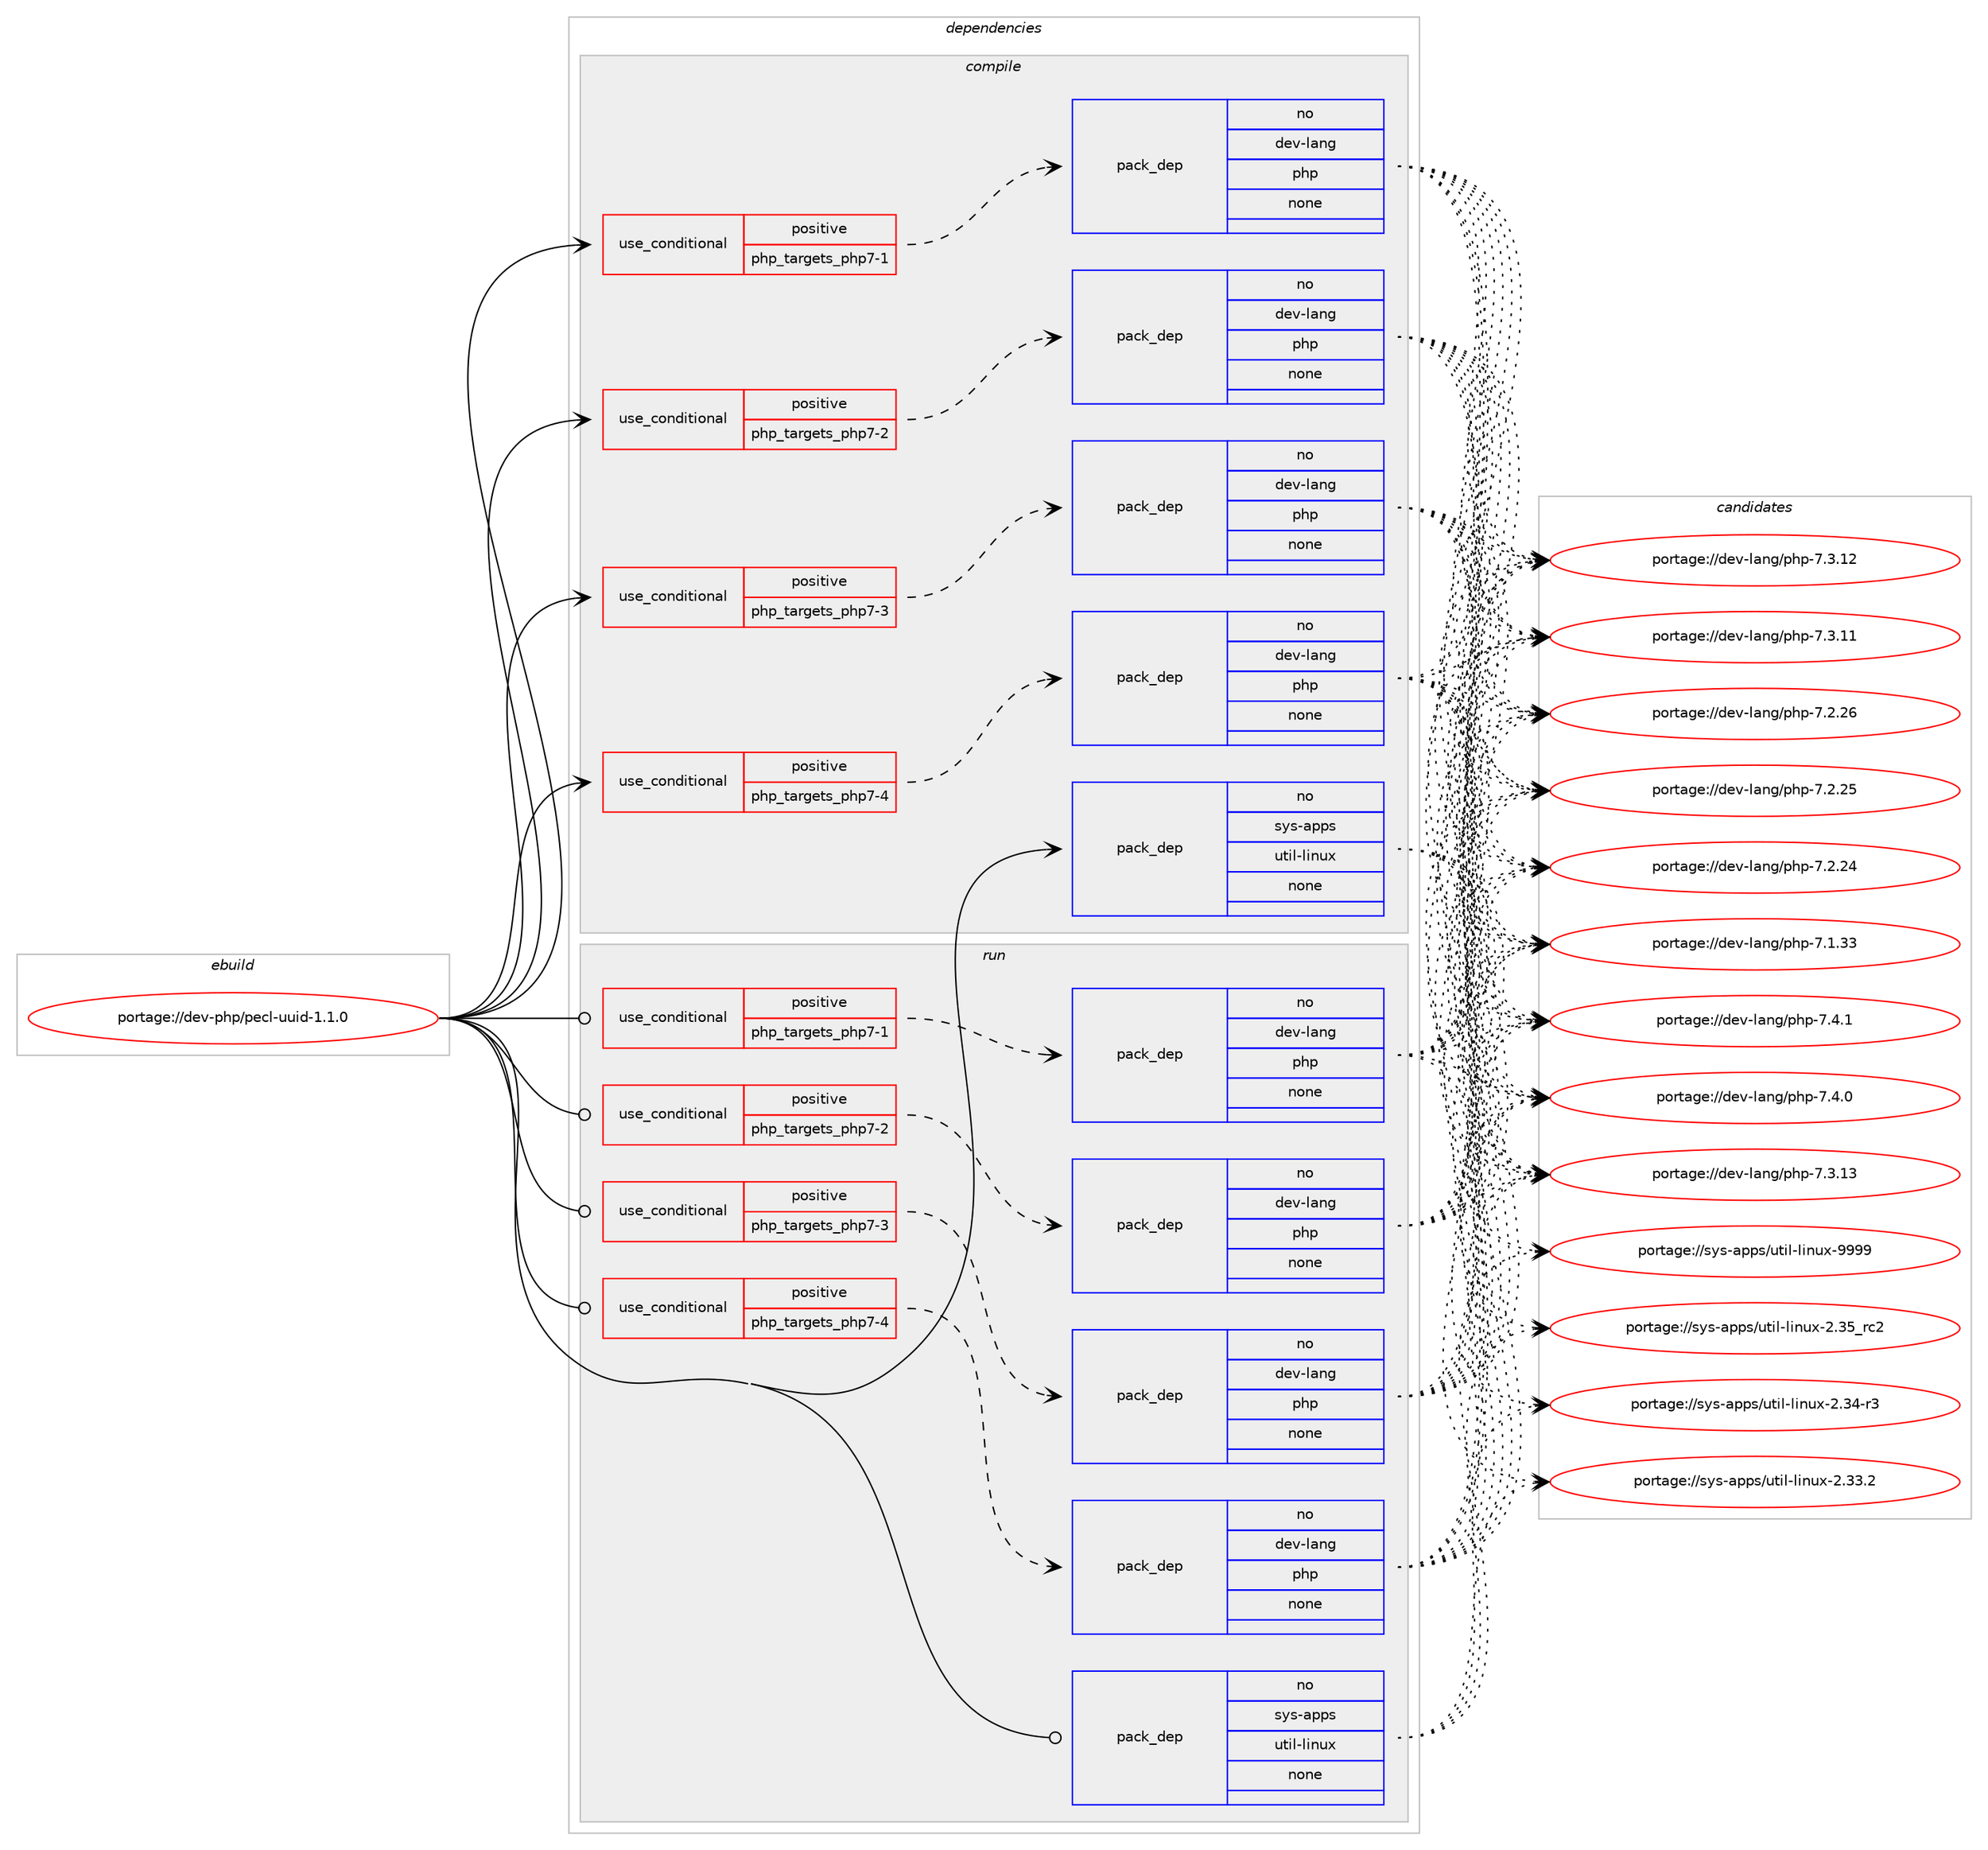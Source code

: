 digraph prolog {

# *************
# Graph options
# *************

newrank=true;
concentrate=true;
compound=true;
graph [rankdir=LR,fontname=Helvetica,fontsize=10,ranksep=1.5];#, ranksep=2.5, nodesep=0.2];
edge  [arrowhead=vee];
node  [fontname=Helvetica,fontsize=10];

# **********
# The ebuild
# **********

subgraph cluster_leftcol {
color=gray;
label=<<i>ebuild</i>>;
id [label="portage://dev-php/pecl-uuid-1.1.0", color=red, width=4, href="../dev-php/pecl-uuid-1.1.0.svg"];
}

# ****************
# The dependencies
# ****************

subgraph cluster_midcol {
color=gray;
label=<<i>dependencies</i>>;
subgraph cluster_compile {
fillcolor="#eeeeee";
style=filled;
label=<<i>compile</i>>;
subgraph cond120007 {
dependency474898 [label=<<TABLE BORDER="0" CELLBORDER="1" CELLSPACING="0" CELLPADDING="4"><TR><TD ROWSPAN="3" CELLPADDING="10">use_conditional</TD></TR><TR><TD>positive</TD></TR><TR><TD>php_targets_php7-1</TD></TR></TABLE>>, shape=none, color=red];
subgraph pack349869 {
dependency474899 [label=<<TABLE BORDER="0" CELLBORDER="1" CELLSPACING="0" CELLPADDING="4" WIDTH="220"><TR><TD ROWSPAN="6" CELLPADDING="30">pack_dep</TD></TR><TR><TD WIDTH="110">no</TD></TR><TR><TD>dev-lang</TD></TR><TR><TD>php</TD></TR><TR><TD>none</TD></TR><TR><TD></TD></TR></TABLE>>, shape=none, color=blue];
}
dependency474898:e -> dependency474899:w [weight=20,style="dashed",arrowhead="vee"];
}
id:e -> dependency474898:w [weight=20,style="solid",arrowhead="vee"];
subgraph cond120008 {
dependency474900 [label=<<TABLE BORDER="0" CELLBORDER="1" CELLSPACING="0" CELLPADDING="4"><TR><TD ROWSPAN="3" CELLPADDING="10">use_conditional</TD></TR><TR><TD>positive</TD></TR><TR><TD>php_targets_php7-2</TD></TR></TABLE>>, shape=none, color=red];
subgraph pack349870 {
dependency474901 [label=<<TABLE BORDER="0" CELLBORDER="1" CELLSPACING="0" CELLPADDING="4" WIDTH="220"><TR><TD ROWSPAN="6" CELLPADDING="30">pack_dep</TD></TR><TR><TD WIDTH="110">no</TD></TR><TR><TD>dev-lang</TD></TR><TR><TD>php</TD></TR><TR><TD>none</TD></TR><TR><TD></TD></TR></TABLE>>, shape=none, color=blue];
}
dependency474900:e -> dependency474901:w [weight=20,style="dashed",arrowhead="vee"];
}
id:e -> dependency474900:w [weight=20,style="solid",arrowhead="vee"];
subgraph cond120009 {
dependency474902 [label=<<TABLE BORDER="0" CELLBORDER="1" CELLSPACING="0" CELLPADDING="4"><TR><TD ROWSPAN="3" CELLPADDING="10">use_conditional</TD></TR><TR><TD>positive</TD></TR><TR><TD>php_targets_php7-3</TD></TR></TABLE>>, shape=none, color=red];
subgraph pack349871 {
dependency474903 [label=<<TABLE BORDER="0" CELLBORDER="1" CELLSPACING="0" CELLPADDING="4" WIDTH="220"><TR><TD ROWSPAN="6" CELLPADDING="30">pack_dep</TD></TR><TR><TD WIDTH="110">no</TD></TR><TR><TD>dev-lang</TD></TR><TR><TD>php</TD></TR><TR><TD>none</TD></TR><TR><TD></TD></TR></TABLE>>, shape=none, color=blue];
}
dependency474902:e -> dependency474903:w [weight=20,style="dashed",arrowhead="vee"];
}
id:e -> dependency474902:w [weight=20,style="solid",arrowhead="vee"];
subgraph cond120010 {
dependency474904 [label=<<TABLE BORDER="0" CELLBORDER="1" CELLSPACING="0" CELLPADDING="4"><TR><TD ROWSPAN="3" CELLPADDING="10">use_conditional</TD></TR><TR><TD>positive</TD></TR><TR><TD>php_targets_php7-4</TD></TR></TABLE>>, shape=none, color=red];
subgraph pack349872 {
dependency474905 [label=<<TABLE BORDER="0" CELLBORDER="1" CELLSPACING="0" CELLPADDING="4" WIDTH="220"><TR><TD ROWSPAN="6" CELLPADDING="30">pack_dep</TD></TR><TR><TD WIDTH="110">no</TD></TR><TR><TD>dev-lang</TD></TR><TR><TD>php</TD></TR><TR><TD>none</TD></TR><TR><TD></TD></TR></TABLE>>, shape=none, color=blue];
}
dependency474904:e -> dependency474905:w [weight=20,style="dashed",arrowhead="vee"];
}
id:e -> dependency474904:w [weight=20,style="solid",arrowhead="vee"];
subgraph pack349873 {
dependency474906 [label=<<TABLE BORDER="0" CELLBORDER="1" CELLSPACING="0" CELLPADDING="4" WIDTH="220"><TR><TD ROWSPAN="6" CELLPADDING="30">pack_dep</TD></TR><TR><TD WIDTH="110">no</TD></TR><TR><TD>sys-apps</TD></TR><TR><TD>util-linux</TD></TR><TR><TD>none</TD></TR><TR><TD></TD></TR></TABLE>>, shape=none, color=blue];
}
id:e -> dependency474906:w [weight=20,style="solid",arrowhead="vee"];
}
subgraph cluster_compileandrun {
fillcolor="#eeeeee";
style=filled;
label=<<i>compile and run</i>>;
}
subgraph cluster_run {
fillcolor="#eeeeee";
style=filled;
label=<<i>run</i>>;
subgraph cond120011 {
dependency474907 [label=<<TABLE BORDER="0" CELLBORDER="1" CELLSPACING="0" CELLPADDING="4"><TR><TD ROWSPAN="3" CELLPADDING="10">use_conditional</TD></TR><TR><TD>positive</TD></TR><TR><TD>php_targets_php7-1</TD></TR></TABLE>>, shape=none, color=red];
subgraph pack349874 {
dependency474908 [label=<<TABLE BORDER="0" CELLBORDER="1" CELLSPACING="0" CELLPADDING="4" WIDTH="220"><TR><TD ROWSPAN="6" CELLPADDING="30">pack_dep</TD></TR><TR><TD WIDTH="110">no</TD></TR><TR><TD>dev-lang</TD></TR><TR><TD>php</TD></TR><TR><TD>none</TD></TR><TR><TD></TD></TR></TABLE>>, shape=none, color=blue];
}
dependency474907:e -> dependency474908:w [weight=20,style="dashed",arrowhead="vee"];
}
id:e -> dependency474907:w [weight=20,style="solid",arrowhead="odot"];
subgraph cond120012 {
dependency474909 [label=<<TABLE BORDER="0" CELLBORDER="1" CELLSPACING="0" CELLPADDING="4"><TR><TD ROWSPAN="3" CELLPADDING="10">use_conditional</TD></TR><TR><TD>positive</TD></TR><TR><TD>php_targets_php7-2</TD></TR></TABLE>>, shape=none, color=red];
subgraph pack349875 {
dependency474910 [label=<<TABLE BORDER="0" CELLBORDER="1" CELLSPACING="0" CELLPADDING="4" WIDTH="220"><TR><TD ROWSPAN="6" CELLPADDING="30">pack_dep</TD></TR><TR><TD WIDTH="110">no</TD></TR><TR><TD>dev-lang</TD></TR><TR><TD>php</TD></TR><TR><TD>none</TD></TR><TR><TD></TD></TR></TABLE>>, shape=none, color=blue];
}
dependency474909:e -> dependency474910:w [weight=20,style="dashed",arrowhead="vee"];
}
id:e -> dependency474909:w [weight=20,style="solid",arrowhead="odot"];
subgraph cond120013 {
dependency474911 [label=<<TABLE BORDER="0" CELLBORDER="1" CELLSPACING="0" CELLPADDING="4"><TR><TD ROWSPAN="3" CELLPADDING="10">use_conditional</TD></TR><TR><TD>positive</TD></TR><TR><TD>php_targets_php7-3</TD></TR></TABLE>>, shape=none, color=red];
subgraph pack349876 {
dependency474912 [label=<<TABLE BORDER="0" CELLBORDER="1" CELLSPACING="0" CELLPADDING="4" WIDTH="220"><TR><TD ROWSPAN="6" CELLPADDING="30">pack_dep</TD></TR><TR><TD WIDTH="110">no</TD></TR><TR><TD>dev-lang</TD></TR><TR><TD>php</TD></TR><TR><TD>none</TD></TR><TR><TD></TD></TR></TABLE>>, shape=none, color=blue];
}
dependency474911:e -> dependency474912:w [weight=20,style="dashed",arrowhead="vee"];
}
id:e -> dependency474911:w [weight=20,style="solid",arrowhead="odot"];
subgraph cond120014 {
dependency474913 [label=<<TABLE BORDER="0" CELLBORDER="1" CELLSPACING="0" CELLPADDING="4"><TR><TD ROWSPAN="3" CELLPADDING="10">use_conditional</TD></TR><TR><TD>positive</TD></TR><TR><TD>php_targets_php7-4</TD></TR></TABLE>>, shape=none, color=red];
subgraph pack349877 {
dependency474914 [label=<<TABLE BORDER="0" CELLBORDER="1" CELLSPACING="0" CELLPADDING="4" WIDTH="220"><TR><TD ROWSPAN="6" CELLPADDING="30">pack_dep</TD></TR><TR><TD WIDTH="110">no</TD></TR><TR><TD>dev-lang</TD></TR><TR><TD>php</TD></TR><TR><TD>none</TD></TR><TR><TD></TD></TR></TABLE>>, shape=none, color=blue];
}
dependency474913:e -> dependency474914:w [weight=20,style="dashed",arrowhead="vee"];
}
id:e -> dependency474913:w [weight=20,style="solid",arrowhead="odot"];
subgraph pack349878 {
dependency474915 [label=<<TABLE BORDER="0" CELLBORDER="1" CELLSPACING="0" CELLPADDING="4" WIDTH="220"><TR><TD ROWSPAN="6" CELLPADDING="30">pack_dep</TD></TR><TR><TD WIDTH="110">no</TD></TR><TR><TD>sys-apps</TD></TR><TR><TD>util-linux</TD></TR><TR><TD>none</TD></TR><TR><TD></TD></TR></TABLE>>, shape=none, color=blue];
}
id:e -> dependency474915:w [weight=20,style="solid",arrowhead="odot"];
}
}

# **************
# The candidates
# **************

subgraph cluster_choices {
rank=same;
color=gray;
label=<<i>candidates</i>>;

subgraph choice349869 {
color=black;
nodesep=1;
choice100101118451089711010347112104112455546524649 [label="portage://dev-lang/php-7.4.1", color=red, width=4,href="../dev-lang/php-7.4.1.svg"];
choice100101118451089711010347112104112455546524648 [label="portage://dev-lang/php-7.4.0", color=red, width=4,href="../dev-lang/php-7.4.0.svg"];
choice10010111845108971101034711210411245554651464951 [label="portage://dev-lang/php-7.3.13", color=red, width=4,href="../dev-lang/php-7.3.13.svg"];
choice10010111845108971101034711210411245554651464950 [label="portage://dev-lang/php-7.3.12", color=red, width=4,href="../dev-lang/php-7.3.12.svg"];
choice10010111845108971101034711210411245554651464949 [label="portage://dev-lang/php-7.3.11", color=red, width=4,href="../dev-lang/php-7.3.11.svg"];
choice10010111845108971101034711210411245554650465054 [label="portage://dev-lang/php-7.2.26", color=red, width=4,href="../dev-lang/php-7.2.26.svg"];
choice10010111845108971101034711210411245554650465053 [label="portage://dev-lang/php-7.2.25", color=red, width=4,href="../dev-lang/php-7.2.25.svg"];
choice10010111845108971101034711210411245554650465052 [label="portage://dev-lang/php-7.2.24", color=red, width=4,href="../dev-lang/php-7.2.24.svg"];
choice10010111845108971101034711210411245554649465151 [label="portage://dev-lang/php-7.1.33", color=red, width=4,href="../dev-lang/php-7.1.33.svg"];
dependency474899:e -> choice100101118451089711010347112104112455546524649:w [style=dotted,weight="100"];
dependency474899:e -> choice100101118451089711010347112104112455546524648:w [style=dotted,weight="100"];
dependency474899:e -> choice10010111845108971101034711210411245554651464951:w [style=dotted,weight="100"];
dependency474899:e -> choice10010111845108971101034711210411245554651464950:w [style=dotted,weight="100"];
dependency474899:e -> choice10010111845108971101034711210411245554651464949:w [style=dotted,weight="100"];
dependency474899:e -> choice10010111845108971101034711210411245554650465054:w [style=dotted,weight="100"];
dependency474899:e -> choice10010111845108971101034711210411245554650465053:w [style=dotted,weight="100"];
dependency474899:e -> choice10010111845108971101034711210411245554650465052:w [style=dotted,weight="100"];
dependency474899:e -> choice10010111845108971101034711210411245554649465151:w [style=dotted,weight="100"];
}
subgraph choice349870 {
color=black;
nodesep=1;
choice100101118451089711010347112104112455546524649 [label="portage://dev-lang/php-7.4.1", color=red, width=4,href="../dev-lang/php-7.4.1.svg"];
choice100101118451089711010347112104112455546524648 [label="portage://dev-lang/php-7.4.0", color=red, width=4,href="../dev-lang/php-7.4.0.svg"];
choice10010111845108971101034711210411245554651464951 [label="portage://dev-lang/php-7.3.13", color=red, width=4,href="../dev-lang/php-7.3.13.svg"];
choice10010111845108971101034711210411245554651464950 [label="portage://dev-lang/php-7.3.12", color=red, width=4,href="../dev-lang/php-7.3.12.svg"];
choice10010111845108971101034711210411245554651464949 [label="portage://dev-lang/php-7.3.11", color=red, width=4,href="../dev-lang/php-7.3.11.svg"];
choice10010111845108971101034711210411245554650465054 [label="portage://dev-lang/php-7.2.26", color=red, width=4,href="../dev-lang/php-7.2.26.svg"];
choice10010111845108971101034711210411245554650465053 [label="portage://dev-lang/php-7.2.25", color=red, width=4,href="../dev-lang/php-7.2.25.svg"];
choice10010111845108971101034711210411245554650465052 [label="portage://dev-lang/php-7.2.24", color=red, width=4,href="../dev-lang/php-7.2.24.svg"];
choice10010111845108971101034711210411245554649465151 [label="portage://dev-lang/php-7.1.33", color=red, width=4,href="../dev-lang/php-7.1.33.svg"];
dependency474901:e -> choice100101118451089711010347112104112455546524649:w [style=dotted,weight="100"];
dependency474901:e -> choice100101118451089711010347112104112455546524648:w [style=dotted,weight="100"];
dependency474901:e -> choice10010111845108971101034711210411245554651464951:w [style=dotted,weight="100"];
dependency474901:e -> choice10010111845108971101034711210411245554651464950:w [style=dotted,weight="100"];
dependency474901:e -> choice10010111845108971101034711210411245554651464949:w [style=dotted,weight="100"];
dependency474901:e -> choice10010111845108971101034711210411245554650465054:w [style=dotted,weight="100"];
dependency474901:e -> choice10010111845108971101034711210411245554650465053:w [style=dotted,weight="100"];
dependency474901:e -> choice10010111845108971101034711210411245554650465052:w [style=dotted,weight="100"];
dependency474901:e -> choice10010111845108971101034711210411245554649465151:w [style=dotted,weight="100"];
}
subgraph choice349871 {
color=black;
nodesep=1;
choice100101118451089711010347112104112455546524649 [label="portage://dev-lang/php-7.4.1", color=red, width=4,href="../dev-lang/php-7.4.1.svg"];
choice100101118451089711010347112104112455546524648 [label="portage://dev-lang/php-7.4.0", color=red, width=4,href="../dev-lang/php-7.4.0.svg"];
choice10010111845108971101034711210411245554651464951 [label="portage://dev-lang/php-7.3.13", color=red, width=4,href="../dev-lang/php-7.3.13.svg"];
choice10010111845108971101034711210411245554651464950 [label="portage://dev-lang/php-7.3.12", color=red, width=4,href="../dev-lang/php-7.3.12.svg"];
choice10010111845108971101034711210411245554651464949 [label="portage://dev-lang/php-7.3.11", color=red, width=4,href="../dev-lang/php-7.3.11.svg"];
choice10010111845108971101034711210411245554650465054 [label="portage://dev-lang/php-7.2.26", color=red, width=4,href="../dev-lang/php-7.2.26.svg"];
choice10010111845108971101034711210411245554650465053 [label="portage://dev-lang/php-7.2.25", color=red, width=4,href="../dev-lang/php-7.2.25.svg"];
choice10010111845108971101034711210411245554650465052 [label="portage://dev-lang/php-7.2.24", color=red, width=4,href="../dev-lang/php-7.2.24.svg"];
choice10010111845108971101034711210411245554649465151 [label="portage://dev-lang/php-7.1.33", color=red, width=4,href="../dev-lang/php-7.1.33.svg"];
dependency474903:e -> choice100101118451089711010347112104112455546524649:w [style=dotted,weight="100"];
dependency474903:e -> choice100101118451089711010347112104112455546524648:w [style=dotted,weight="100"];
dependency474903:e -> choice10010111845108971101034711210411245554651464951:w [style=dotted,weight="100"];
dependency474903:e -> choice10010111845108971101034711210411245554651464950:w [style=dotted,weight="100"];
dependency474903:e -> choice10010111845108971101034711210411245554651464949:w [style=dotted,weight="100"];
dependency474903:e -> choice10010111845108971101034711210411245554650465054:w [style=dotted,weight="100"];
dependency474903:e -> choice10010111845108971101034711210411245554650465053:w [style=dotted,weight="100"];
dependency474903:e -> choice10010111845108971101034711210411245554650465052:w [style=dotted,weight="100"];
dependency474903:e -> choice10010111845108971101034711210411245554649465151:w [style=dotted,weight="100"];
}
subgraph choice349872 {
color=black;
nodesep=1;
choice100101118451089711010347112104112455546524649 [label="portage://dev-lang/php-7.4.1", color=red, width=4,href="../dev-lang/php-7.4.1.svg"];
choice100101118451089711010347112104112455546524648 [label="portage://dev-lang/php-7.4.0", color=red, width=4,href="../dev-lang/php-7.4.0.svg"];
choice10010111845108971101034711210411245554651464951 [label="portage://dev-lang/php-7.3.13", color=red, width=4,href="../dev-lang/php-7.3.13.svg"];
choice10010111845108971101034711210411245554651464950 [label="portage://dev-lang/php-7.3.12", color=red, width=4,href="../dev-lang/php-7.3.12.svg"];
choice10010111845108971101034711210411245554651464949 [label="portage://dev-lang/php-7.3.11", color=red, width=4,href="../dev-lang/php-7.3.11.svg"];
choice10010111845108971101034711210411245554650465054 [label="portage://dev-lang/php-7.2.26", color=red, width=4,href="../dev-lang/php-7.2.26.svg"];
choice10010111845108971101034711210411245554650465053 [label="portage://dev-lang/php-7.2.25", color=red, width=4,href="../dev-lang/php-7.2.25.svg"];
choice10010111845108971101034711210411245554650465052 [label="portage://dev-lang/php-7.2.24", color=red, width=4,href="../dev-lang/php-7.2.24.svg"];
choice10010111845108971101034711210411245554649465151 [label="portage://dev-lang/php-7.1.33", color=red, width=4,href="../dev-lang/php-7.1.33.svg"];
dependency474905:e -> choice100101118451089711010347112104112455546524649:w [style=dotted,weight="100"];
dependency474905:e -> choice100101118451089711010347112104112455546524648:w [style=dotted,weight="100"];
dependency474905:e -> choice10010111845108971101034711210411245554651464951:w [style=dotted,weight="100"];
dependency474905:e -> choice10010111845108971101034711210411245554651464950:w [style=dotted,weight="100"];
dependency474905:e -> choice10010111845108971101034711210411245554651464949:w [style=dotted,weight="100"];
dependency474905:e -> choice10010111845108971101034711210411245554650465054:w [style=dotted,weight="100"];
dependency474905:e -> choice10010111845108971101034711210411245554650465053:w [style=dotted,weight="100"];
dependency474905:e -> choice10010111845108971101034711210411245554650465052:w [style=dotted,weight="100"];
dependency474905:e -> choice10010111845108971101034711210411245554649465151:w [style=dotted,weight="100"];
}
subgraph choice349873 {
color=black;
nodesep=1;
choice115121115459711211211547117116105108451081051101171204557575757 [label="portage://sys-apps/util-linux-9999", color=red, width=4,href="../sys-apps/util-linux-9999.svg"];
choice115121115459711211211547117116105108451081051101171204550465153951149950 [label="portage://sys-apps/util-linux-2.35_rc2", color=red, width=4,href="../sys-apps/util-linux-2.35_rc2.svg"];
choice1151211154597112112115471171161051084510810511011712045504651524511451 [label="portage://sys-apps/util-linux-2.34-r3", color=red, width=4,href="../sys-apps/util-linux-2.34-r3.svg"];
choice1151211154597112112115471171161051084510810511011712045504651514650 [label="portage://sys-apps/util-linux-2.33.2", color=red, width=4,href="../sys-apps/util-linux-2.33.2.svg"];
dependency474906:e -> choice115121115459711211211547117116105108451081051101171204557575757:w [style=dotted,weight="100"];
dependency474906:e -> choice115121115459711211211547117116105108451081051101171204550465153951149950:w [style=dotted,weight="100"];
dependency474906:e -> choice1151211154597112112115471171161051084510810511011712045504651524511451:w [style=dotted,weight="100"];
dependency474906:e -> choice1151211154597112112115471171161051084510810511011712045504651514650:w [style=dotted,weight="100"];
}
subgraph choice349874 {
color=black;
nodesep=1;
choice100101118451089711010347112104112455546524649 [label="portage://dev-lang/php-7.4.1", color=red, width=4,href="../dev-lang/php-7.4.1.svg"];
choice100101118451089711010347112104112455546524648 [label="portage://dev-lang/php-7.4.0", color=red, width=4,href="../dev-lang/php-7.4.0.svg"];
choice10010111845108971101034711210411245554651464951 [label="portage://dev-lang/php-7.3.13", color=red, width=4,href="../dev-lang/php-7.3.13.svg"];
choice10010111845108971101034711210411245554651464950 [label="portage://dev-lang/php-7.3.12", color=red, width=4,href="../dev-lang/php-7.3.12.svg"];
choice10010111845108971101034711210411245554651464949 [label="portage://dev-lang/php-7.3.11", color=red, width=4,href="../dev-lang/php-7.3.11.svg"];
choice10010111845108971101034711210411245554650465054 [label="portage://dev-lang/php-7.2.26", color=red, width=4,href="../dev-lang/php-7.2.26.svg"];
choice10010111845108971101034711210411245554650465053 [label="portage://dev-lang/php-7.2.25", color=red, width=4,href="../dev-lang/php-7.2.25.svg"];
choice10010111845108971101034711210411245554650465052 [label="portage://dev-lang/php-7.2.24", color=red, width=4,href="../dev-lang/php-7.2.24.svg"];
choice10010111845108971101034711210411245554649465151 [label="portage://dev-lang/php-7.1.33", color=red, width=4,href="../dev-lang/php-7.1.33.svg"];
dependency474908:e -> choice100101118451089711010347112104112455546524649:w [style=dotted,weight="100"];
dependency474908:e -> choice100101118451089711010347112104112455546524648:w [style=dotted,weight="100"];
dependency474908:e -> choice10010111845108971101034711210411245554651464951:w [style=dotted,weight="100"];
dependency474908:e -> choice10010111845108971101034711210411245554651464950:w [style=dotted,weight="100"];
dependency474908:e -> choice10010111845108971101034711210411245554651464949:w [style=dotted,weight="100"];
dependency474908:e -> choice10010111845108971101034711210411245554650465054:w [style=dotted,weight="100"];
dependency474908:e -> choice10010111845108971101034711210411245554650465053:w [style=dotted,weight="100"];
dependency474908:e -> choice10010111845108971101034711210411245554650465052:w [style=dotted,weight="100"];
dependency474908:e -> choice10010111845108971101034711210411245554649465151:w [style=dotted,weight="100"];
}
subgraph choice349875 {
color=black;
nodesep=1;
choice100101118451089711010347112104112455546524649 [label="portage://dev-lang/php-7.4.1", color=red, width=4,href="../dev-lang/php-7.4.1.svg"];
choice100101118451089711010347112104112455546524648 [label="portage://dev-lang/php-7.4.0", color=red, width=4,href="../dev-lang/php-7.4.0.svg"];
choice10010111845108971101034711210411245554651464951 [label="portage://dev-lang/php-7.3.13", color=red, width=4,href="../dev-lang/php-7.3.13.svg"];
choice10010111845108971101034711210411245554651464950 [label="portage://dev-lang/php-7.3.12", color=red, width=4,href="../dev-lang/php-7.3.12.svg"];
choice10010111845108971101034711210411245554651464949 [label="portage://dev-lang/php-7.3.11", color=red, width=4,href="../dev-lang/php-7.3.11.svg"];
choice10010111845108971101034711210411245554650465054 [label="portage://dev-lang/php-7.2.26", color=red, width=4,href="../dev-lang/php-7.2.26.svg"];
choice10010111845108971101034711210411245554650465053 [label="portage://dev-lang/php-7.2.25", color=red, width=4,href="../dev-lang/php-7.2.25.svg"];
choice10010111845108971101034711210411245554650465052 [label="portage://dev-lang/php-7.2.24", color=red, width=4,href="../dev-lang/php-7.2.24.svg"];
choice10010111845108971101034711210411245554649465151 [label="portage://dev-lang/php-7.1.33", color=red, width=4,href="../dev-lang/php-7.1.33.svg"];
dependency474910:e -> choice100101118451089711010347112104112455546524649:w [style=dotted,weight="100"];
dependency474910:e -> choice100101118451089711010347112104112455546524648:w [style=dotted,weight="100"];
dependency474910:e -> choice10010111845108971101034711210411245554651464951:w [style=dotted,weight="100"];
dependency474910:e -> choice10010111845108971101034711210411245554651464950:w [style=dotted,weight="100"];
dependency474910:e -> choice10010111845108971101034711210411245554651464949:w [style=dotted,weight="100"];
dependency474910:e -> choice10010111845108971101034711210411245554650465054:w [style=dotted,weight="100"];
dependency474910:e -> choice10010111845108971101034711210411245554650465053:w [style=dotted,weight="100"];
dependency474910:e -> choice10010111845108971101034711210411245554650465052:w [style=dotted,weight="100"];
dependency474910:e -> choice10010111845108971101034711210411245554649465151:w [style=dotted,weight="100"];
}
subgraph choice349876 {
color=black;
nodesep=1;
choice100101118451089711010347112104112455546524649 [label="portage://dev-lang/php-7.4.1", color=red, width=4,href="../dev-lang/php-7.4.1.svg"];
choice100101118451089711010347112104112455546524648 [label="portage://dev-lang/php-7.4.0", color=red, width=4,href="../dev-lang/php-7.4.0.svg"];
choice10010111845108971101034711210411245554651464951 [label="portage://dev-lang/php-7.3.13", color=red, width=4,href="../dev-lang/php-7.3.13.svg"];
choice10010111845108971101034711210411245554651464950 [label="portage://dev-lang/php-7.3.12", color=red, width=4,href="../dev-lang/php-7.3.12.svg"];
choice10010111845108971101034711210411245554651464949 [label="portage://dev-lang/php-7.3.11", color=red, width=4,href="../dev-lang/php-7.3.11.svg"];
choice10010111845108971101034711210411245554650465054 [label="portage://dev-lang/php-7.2.26", color=red, width=4,href="../dev-lang/php-7.2.26.svg"];
choice10010111845108971101034711210411245554650465053 [label="portage://dev-lang/php-7.2.25", color=red, width=4,href="../dev-lang/php-7.2.25.svg"];
choice10010111845108971101034711210411245554650465052 [label="portage://dev-lang/php-7.2.24", color=red, width=4,href="../dev-lang/php-7.2.24.svg"];
choice10010111845108971101034711210411245554649465151 [label="portage://dev-lang/php-7.1.33", color=red, width=4,href="../dev-lang/php-7.1.33.svg"];
dependency474912:e -> choice100101118451089711010347112104112455546524649:w [style=dotted,weight="100"];
dependency474912:e -> choice100101118451089711010347112104112455546524648:w [style=dotted,weight="100"];
dependency474912:e -> choice10010111845108971101034711210411245554651464951:w [style=dotted,weight="100"];
dependency474912:e -> choice10010111845108971101034711210411245554651464950:w [style=dotted,weight="100"];
dependency474912:e -> choice10010111845108971101034711210411245554651464949:w [style=dotted,weight="100"];
dependency474912:e -> choice10010111845108971101034711210411245554650465054:w [style=dotted,weight="100"];
dependency474912:e -> choice10010111845108971101034711210411245554650465053:w [style=dotted,weight="100"];
dependency474912:e -> choice10010111845108971101034711210411245554650465052:w [style=dotted,weight="100"];
dependency474912:e -> choice10010111845108971101034711210411245554649465151:w [style=dotted,weight="100"];
}
subgraph choice349877 {
color=black;
nodesep=1;
choice100101118451089711010347112104112455546524649 [label="portage://dev-lang/php-7.4.1", color=red, width=4,href="../dev-lang/php-7.4.1.svg"];
choice100101118451089711010347112104112455546524648 [label="portage://dev-lang/php-7.4.0", color=red, width=4,href="../dev-lang/php-7.4.0.svg"];
choice10010111845108971101034711210411245554651464951 [label="portage://dev-lang/php-7.3.13", color=red, width=4,href="../dev-lang/php-7.3.13.svg"];
choice10010111845108971101034711210411245554651464950 [label="portage://dev-lang/php-7.3.12", color=red, width=4,href="../dev-lang/php-7.3.12.svg"];
choice10010111845108971101034711210411245554651464949 [label="portage://dev-lang/php-7.3.11", color=red, width=4,href="../dev-lang/php-7.3.11.svg"];
choice10010111845108971101034711210411245554650465054 [label="portage://dev-lang/php-7.2.26", color=red, width=4,href="../dev-lang/php-7.2.26.svg"];
choice10010111845108971101034711210411245554650465053 [label="portage://dev-lang/php-7.2.25", color=red, width=4,href="../dev-lang/php-7.2.25.svg"];
choice10010111845108971101034711210411245554650465052 [label="portage://dev-lang/php-7.2.24", color=red, width=4,href="../dev-lang/php-7.2.24.svg"];
choice10010111845108971101034711210411245554649465151 [label="portage://dev-lang/php-7.1.33", color=red, width=4,href="../dev-lang/php-7.1.33.svg"];
dependency474914:e -> choice100101118451089711010347112104112455546524649:w [style=dotted,weight="100"];
dependency474914:e -> choice100101118451089711010347112104112455546524648:w [style=dotted,weight="100"];
dependency474914:e -> choice10010111845108971101034711210411245554651464951:w [style=dotted,weight="100"];
dependency474914:e -> choice10010111845108971101034711210411245554651464950:w [style=dotted,weight="100"];
dependency474914:e -> choice10010111845108971101034711210411245554651464949:w [style=dotted,weight="100"];
dependency474914:e -> choice10010111845108971101034711210411245554650465054:w [style=dotted,weight="100"];
dependency474914:e -> choice10010111845108971101034711210411245554650465053:w [style=dotted,weight="100"];
dependency474914:e -> choice10010111845108971101034711210411245554650465052:w [style=dotted,weight="100"];
dependency474914:e -> choice10010111845108971101034711210411245554649465151:w [style=dotted,weight="100"];
}
subgraph choice349878 {
color=black;
nodesep=1;
choice115121115459711211211547117116105108451081051101171204557575757 [label="portage://sys-apps/util-linux-9999", color=red, width=4,href="../sys-apps/util-linux-9999.svg"];
choice115121115459711211211547117116105108451081051101171204550465153951149950 [label="portage://sys-apps/util-linux-2.35_rc2", color=red, width=4,href="../sys-apps/util-linux-2.35_rc2.svg"];
choice1151211154597112112115471171161051084510810511011712045504651524511451 [label="portage://sys-apps/util-linux-2.34-r3", color=red, width=4,href="../sys-apps/util-linux-2.34-r3.svg"];
choice1151211154597112112115471171161051084510810511011712045504651514650 [label="portage://sys-apps/util-linux-2.33.2", color=red, width=4,href="../sys-apps/util-linux-2.33.2.svg"];
dependency474915:e -> choice115121115459711211211547117116105108451081051101171204557575757:w [style=dotted,weight="100"];
dependency474915:e -> choice115121115459711211211547117116105108451081051101171204550465153951149950:w [style=dotted,weight="100"];
dependency474915:e -> choice1151211154597112112115471171161051084510810511011712045504651524511451:w [style=dotted,weight="100"];
dependency474915:e -> choice1151211154597112112115471171161051084510810511011712045504651514650:w [style=dotted,weight="100"];
}
}

}
